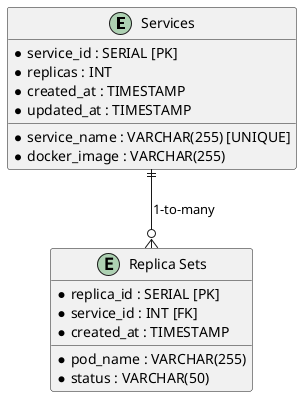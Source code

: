 @startuml
entity "Services" {
    * service_id : SERIAL [PK]
    * service_name : VARCHAR(255) [UNIQUE]
    * docker_image : VARCHAR(255)
    * replicas : INT
    * created_at : TIMESTAMP
    * updated_at : TIMESTAMP
}

entity "Replica Sets" as ReplicaSets {
    * replica_id : SERIAL [PK]
    * service_id : INT [FK]
    * pod_name : VARCHAR(255)
    * status : VARCHAR(50)
    * created_at : TIMESTAMP
}

Services ||--o{ ReplicaSets : "1-to-many"
@enduml
